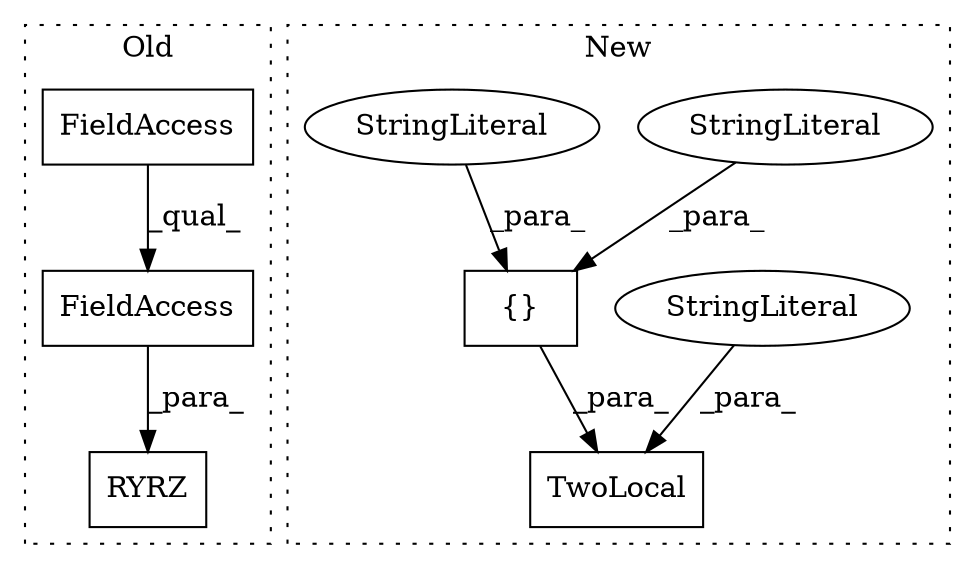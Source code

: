digraph G {
subgraph cluster0 {
1 [label="RYRZ" a="32" s="3348,3377" l="5,1" shape="box"];
7 [label="FieldAccess" a="22" s="3353" l="24" shape="box"];
8 [label="FieldAccess" a="22" s="3353" l="13" shape="box"];
label = "Old";
style="dotted";
}
subgraph cluster1 {
2 [label="TwoLocal" a="32" s="3969,4006" l="9,1" shape="box"];
3 [label="{}" a="4" s="3990,4000" l="1,1" shape="box"];
4 [label="StringLiteral" a="45" s="4002" l="4" shape="ellipse"];
5 [label="StringLiteral" a="45" s="3996" l="4" shape="ellipse"];
6 [label="StringLiteral" a="45" s="3991" l="4" shape="ellipse"];
label = "New";
style="dotted";
}
3 -> 2 [label="_para_"];
4 -> 2 [label="_para_"];
5 -> 3 [label="_para_"];
6 -> 3 [label="_para_"];
7 -> 1 [label="_para_"];
8 -> 7 [label="_qual_"];
}